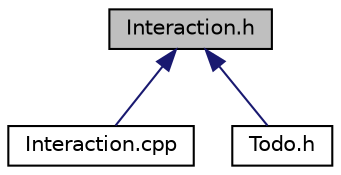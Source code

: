 digraph "Interaction.h"
{
 // LATEX_PDF_SIZE
  edge [fontname="Helvetica",fontsize="10",labelfontname="Helvetica",labelfontsize="10"];
  node [fontname="Helvetica",fontsize="10",shape=record];
  Node1 [label="Interaction.h",height=0.2,width=0.4,color="black", fillcolor="grey75", style="filled", fontcolor="black",tooltip="Fichier en-tete de la classe Interaction."];
  Node1 -> Node2 [dir="back",color="midnightblue",fontsize="10",style="solid",fontname="Helvetica"];
  Node2 [label="Interaction.cpp",height=0.2,width=0.4,color="black", fillcolor="white", style="filled",URL="$_interaction_8cpp.html",tooltip=" "];
  Node1 -> Node3 [dir="back",color="midnightblue",fontsize="10",style="solid",fontname="Helvetica"];
  Node3 [label="Todo.h",height=0.2,width=0.4,color="black", fillcolor="white", style="filled",URL="$_todo_8h.html",tooltip=" "];
}
